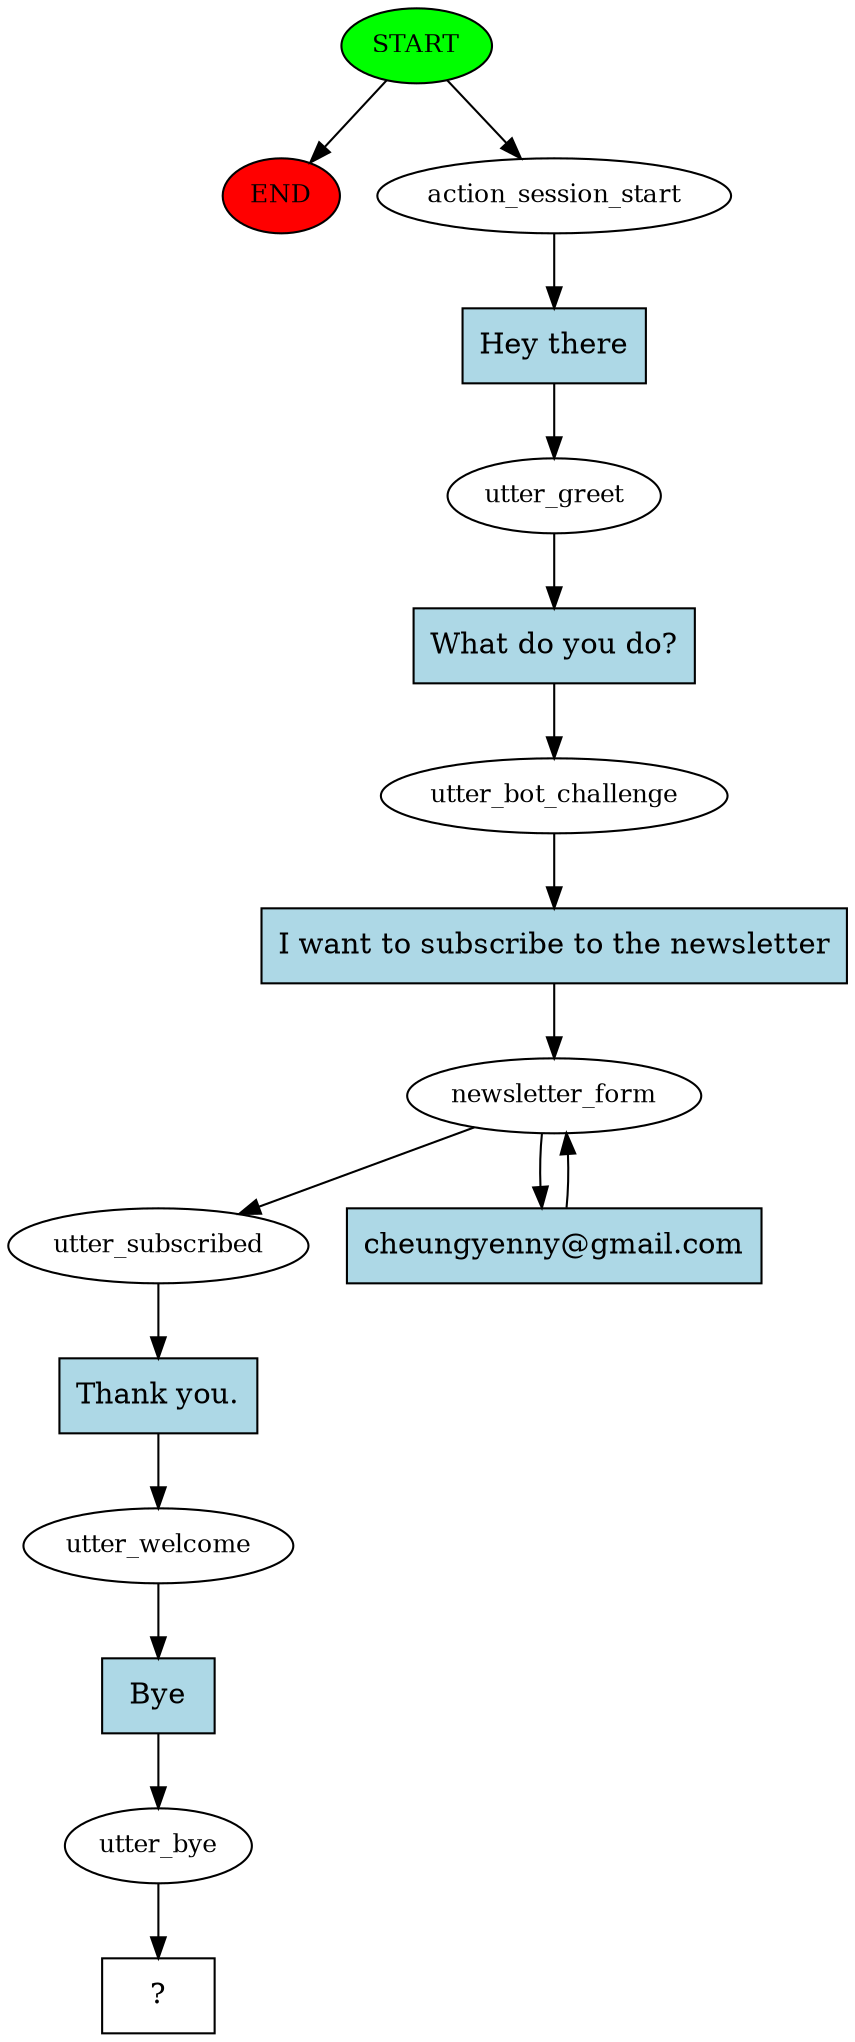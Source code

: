 digraph  {
0 [class="start active", fillcolor=green, fontsize=12, label=START, style=filled];
"-1" [class=end, fillcolor=red, fontsize=12, label=END, style=filled];
1 [class=active, fontsize=12, label=action_session_start];
2 [class=active, fontsize=12, label=utter_greet];
3 [class=active, fontsize=12, label=utter_bot_challenge];
4 [class=active, fontsize=12, label=newsletter_form];
6 [class=active, fontsize=12, label=utter_subscribed];
7 [class=active, fontsize=12, label=utter_welcome];
8 [class=active, fontsize=12, label=utter_bye];
9 [class="intent dashed active", label="  ?  ", shape=rect];
10 [class="intent active", fillcolor=lightblue, label="Hey there", shape=rect, style=filled];
11 [class="intent active", fillcolor=lightblue, label="What do you do?", shape=rect, style=filled];
12 [class="intent active", fillcolor=lightblue, label="I want to subscribe to the newsletter", shape=rect, style=filled];
13 [class="intent active", fillcolor=lightblue, label="cheungyenny@gmail.com", shape=rect, style=filled];
14 [class="intent active", fillcolor=lightblue, label="Thank you.", shape=rect, style=filled];
15 [class="intent active", fillcolor=lightblue, label=Bye, shape=rect, style=filled];
0 -> "-1"  [class="", key=NONE, label=""];
0 -> 1  [class=active, key=NONE, label=""];
1 -> 10  [class=active, key=0];
2 -> 11  [class=active, key=0];
3 -> 12  [class=active, key=0];
4 -> 6  [class=active, key=NONE, label=""];
4 -> 13  [class=active, key=0];
6 -> 14  [class=active, key=0];
7 -> 15  [class=active, key=0];
8 -> 9  [class=active, key=NONE, label=""];
10 -> 2  [class=active, key=0];
11 -> 3  [class=active, key=0];
12 -> 4  [class=active, key=0];
13 -> 4  [class=active, key=0];
14 -> 7  [class=active, key=0];
15 -> 8  [class=active, key=0];
}
